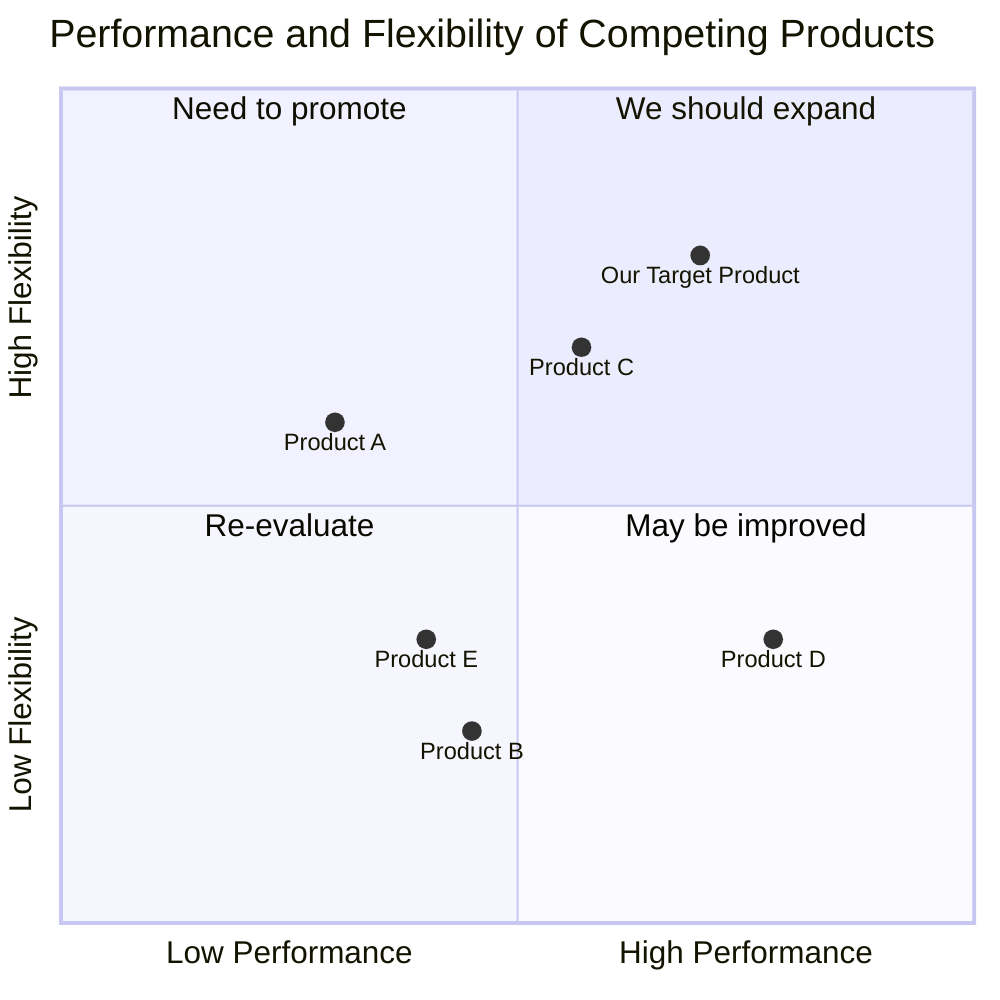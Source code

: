quadrantChart
    title Performance and Flexibility of Competing Products
    x-axis Low Performance --> High Performance
    y-axis Low Flexibility --> High Flexibility
    quadrant-1 We should expand
    quadrant-2 Need to promote
    quadrant-3 Re-evaluate
    quadrant-4 May be improved
    "Product A": [0.3, 0.6]
    "Product B": [0.45, 0.23]
    "Product C": [0.57, 0.69]
    "Product D": [0.78, 0.34]
    "Product E": [0.40, 0.34]
    "Our Target Product": [0.7, 0.8]